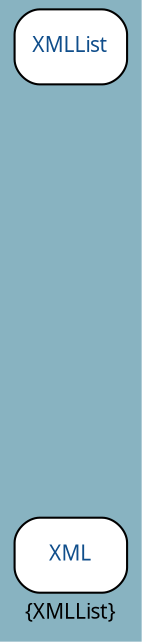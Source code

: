 digraph uml {
	graph [label="Package: flash.xml Inheritance", ratio=compress, rankdir=LR, size="24,12", overlap=false, fontname=Sans, fontsize=10, bgcolor="#88B3C1", fontcolor=black];
	node [label="\N", fontname=Sans, fontsize=8, shape=record, color=black, fontcolor=black];
	edge [fontname=Sans, fontsize=8, minlen=3, color=black, fontcolor=black];
	graph [label="{XMLList}",
		lp="32,10",
		bb="0,0,64,300"];
	"flash.xml.XML" [label="{XML}", fontsize=10, fontcolor="#104E8B", style="rounded,filled", fillcolor=white, URL="../types/flash/xml/XML.html", tooltip=XML, portPos=e, pos="32,39", rects="5,21,59,57", width="0.75", height="0.50"];
	"flash.xml.XMLList" [label="{XMLList}", fontsize=10, fontcolor="#104E8B", style="rounded,filled", fillcolor=white, URL="../types/flash/xml/XMLList.html", tooltip=XMLList, portPos=e, pos="32,282", rects="5,264,59,300", width="0.75", height="0.50"];
}
